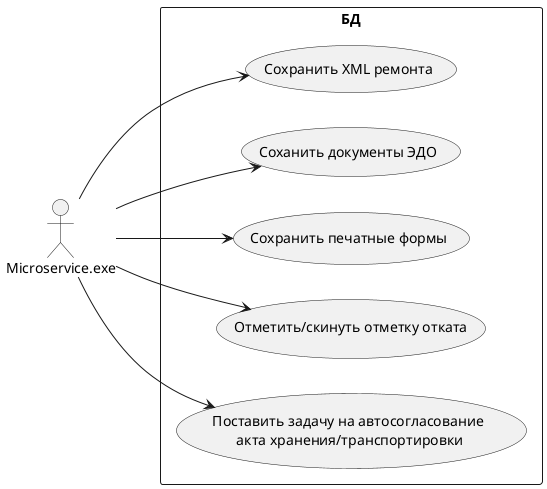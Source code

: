 @startuml

left to right direction
actor "Microservice.exe" as fc
rectangle "БД"  {
  usecase "Сохранить XML ремонта" as UC1
  usecase "Соханить документы ЭДО" as UC2
  usecase "Сохранить печатные формы" as UC3
usecase "Отметить/скинуть отметку отката" as UC4
usecase "Поставить задачу на автосогласование\n акта хранения/транспортировки" as UC5
}


fc --> UC1
fc --> UC2
fc --> UC3
fc --> UC4
fc --> UC5

@enduml
